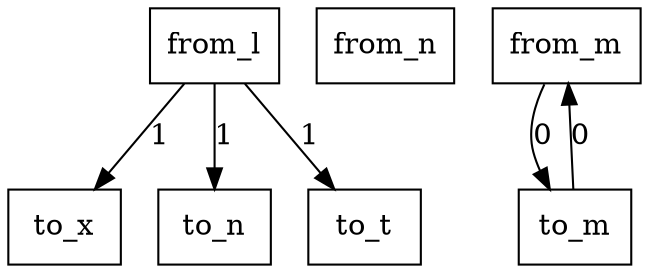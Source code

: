 digraph {
    graph [rankdir=TB
          ,bgcolor=transparent];
    node [shape=box
         ,fillcolor=white
         ,style=filled];
    0 [label=<from_l>];
    1 [label=<from_n>];
    2 [label=<from_m>];
    3 [label=<to_x>];
    4 [label=<to_n>];
    5 [label=<to_t>];
    6 [label=<to_m>];
    0 -> 3 [label=1];
    0 -> 4 [label=1];
    0 -> 5 [label=1];
    2 -> 6 [label=0];
    6 -> 2 [label=0];
}